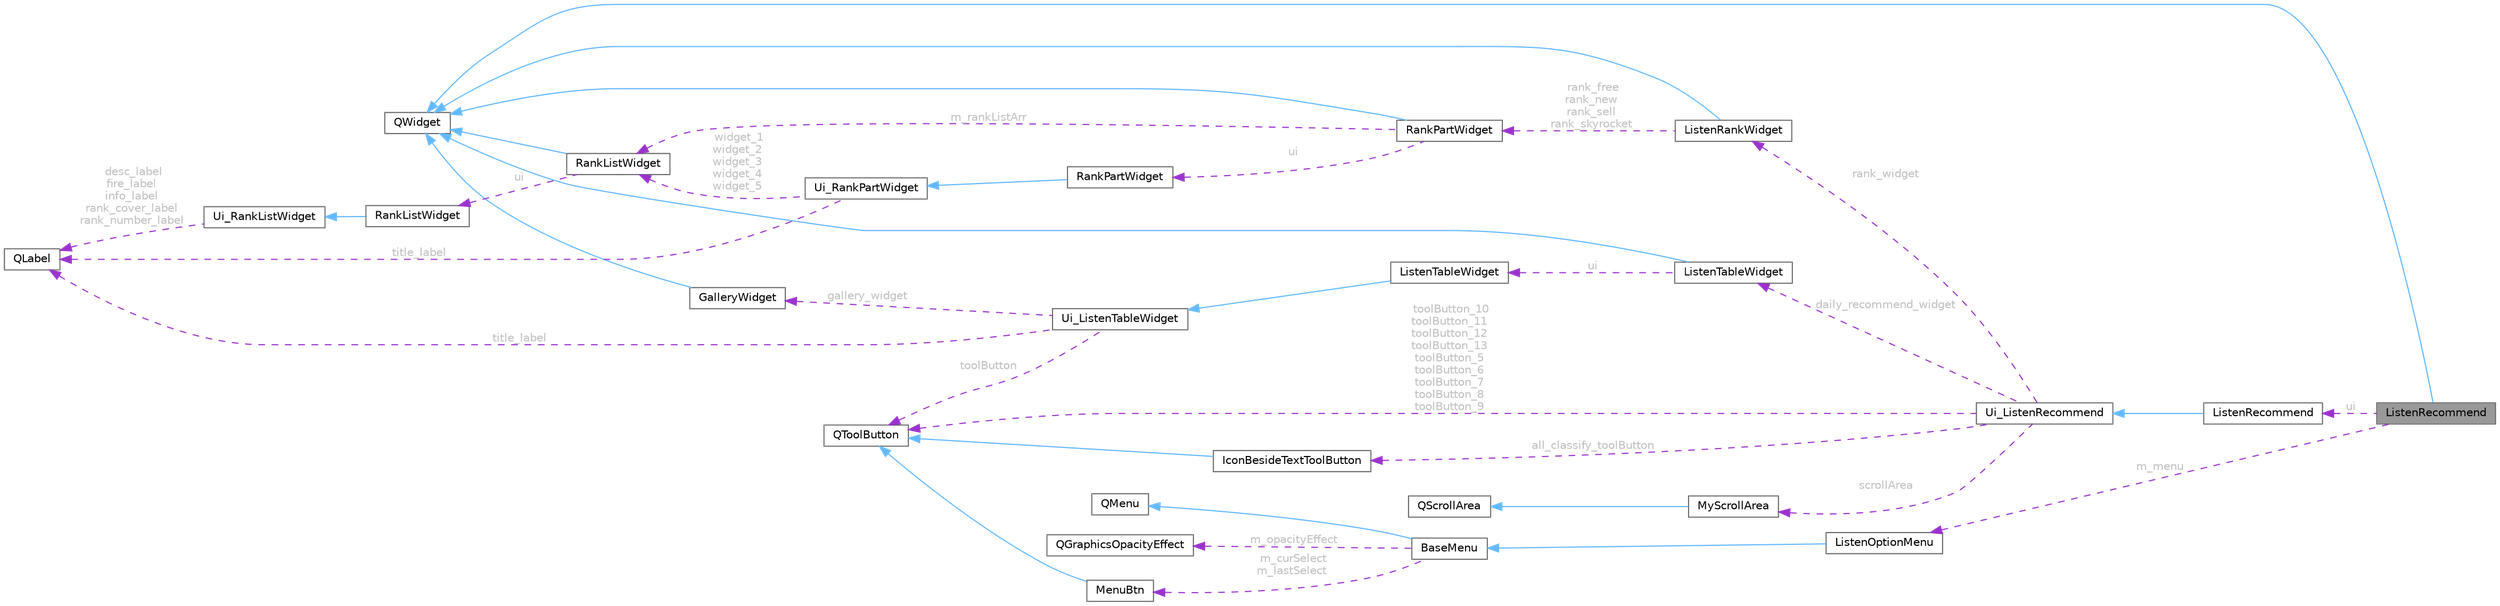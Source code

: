 digraph "ListenRecommend"
{
 // LATEX_PDF_SIZE
  bgcolor="transparent";
  edge [fontname=Helvetica,fontsize=10,labelfontname=Helvetica,labelfontsize=10];
  node [fontname=Helvetica,fontsize=10,shape=box,height=0.2,width=0.4];
  rankdir="LR";
  Node1 [id="Node000001",label="ListenRecommend",height=0.2,width=0.4,color="gray40", fillcolor="grey60", style="filled", fontcolor="black",tooltip="推荐界面类，包含分类菜单和多个表格控件"];
  Node2 -> Node1 [id="edge1_Node000001_Node000002",dir="back",color="steelblue1",style="solid",tooltip=" "];
  Node2 [id="Node000002",label="QWidget",height=0.2,width=0.4,color="gray40", fillcolor="white", style="filled",tooltip=" "];
  Node3 -> Node1 [id="edge2_Node000001_Node000003",dir="back",color="darkorchid3",style="dashed",tooltip=" ",label=" ui",fontcolor="grey" ];
  Node3 [id="Node000003",label="ListenRecommend",height=0.2,width=0.4,color="gray40", fillcolor="white", style="filled",URL="$class_ui_1_1_listen_recommend.html",tooltip=" "];
  Node4 -> Node3 [id="edge3_Node000003_Node000004",dir="back",color="steelblue1",style="solid",tooltip=" "];
  Node4 [id="Node000004",label="Ui_ListenRecommend",height=0.2,width=0.4,color="gray40", fillcolor="white", style="filled",URL="$class_ui___listen_recommend.html",tooltip=" "];
  Node5 -> Node4 [id="edge4_Node000004_Node000005",dir="back",color="darkorchid3",style="dashed",tooltip=" ",label=" scrollArea",fontcolor="grey" ];
  Node5 [id="Node000005",label="MyScrollArea",height=0.2,width=0.4,color="gray40", fillcolor="white", style="filled",URL="$class_my_scroll_area.html",tooltip="自定义滚动区域类，继承自 QScrollArea，支持平滑滚动和返回顶部功能"];
  Node6 -> Node5 [id="edge5_Node000005_Node000006",dir="back",color="steelblue1",style="solid",tooltip=" "];
  Node6 [id="Node000006",label="QScrollArea",height=0.2,width=0.4,color="gray40", fillcolor="white", style="filled",tooltip=" "];
  Node7 -> Node4 [id="edge6_Node000004_Node000007",dir="back",color="darkorchid3",style="dashed",tooltip=" ",label=" toolButton_10\ntoolButton_11\ntoolButton_12\ntoolButton_13\ntoolButton_5\ntoolButton_6\ntoolButton_7\ntoolButton_8\ntoolButton_9",fontcolor="grey" ];
  Node7 [id="Node000007",label="QToolButton",height=0.2,width=0.4,color="gray40", fillcolor="white", style="filled",URL="$class_q_tool_button.html",tooltip="工具按钮类"];
  Node8 -> Node4 [id="edge7_Node000004_Node000008",dir="back",color="darkorchid3",style="dashed",tooltip=" ",label=" all_classify_toolButton",fontcolor="grey" ];
  Node8 [id="Node000008",label="IconBesideTextToolButton",height=0.2,width=0.4,color="gray40", fillcolor="white", style="filled",URL="$class_icon_beside_text_tool_button.html",tooltip="自定义工具按钮类，图标与文本并排"];
  Node7 -> Node8 [id="edge8_Node000008_Node000007",dir="back",color="steelblue1",style="solid",tooltip=" "];
  Node9 -> Node4 [id="edge9_Node000004_Node000009",dir="back",color="darkorchid3",style="dashed",tooltip=" ",label=" daily_recommend_widget",fontcolor="grey" ];
  Node9 [id="Node000009",label="ListenTableWidget",height=0.2,width=0.4,color="gray40", fillcolor="white", style="filled",URL="$class_listen_table_widget.html",tooltip="表格控件类，包含标题和画廊，支持刷新功能"];
  Node2 -> Node9 [id="edge10_Node000009_Node000002",dir="back",color="steelblue1",style="solid",tooltip=" "];
  Node10 -> Node9 [id="edge11_Node000009_Node000010",dir="back",color="darkorchid3",style="dashed",tooltip=" ",label=" ui",fontcolor="grey" ];
  Node10 [id="Node000010",label="ListenTableWidget",height=0.2,width=0.4,color="gray40", fillcolor="white", style="filled",URL="$class_ui_1_1_listen_table_widget.html",tooltip=" "];
  Node11 -> Node10 [id="edge12_Node000010_Node000011",dir="back",color="steelblue1",style="solid",tooltip=" "];
  Node11 [id="Node000011",label="Ui_ListenTableWidget",height=0.2,width=0.4,color="gray40", fillcolor="white", style="filled",URL="$class_ui___listen_table_widget.html",tooltip=" "];
  Node12 -> Node11 [id="edge13_Node000011_Node000012",dir="back",color="darkorchid3",style="dashed",tooltip=" ",label=" title_label",fontcolor="grey" ];
  Node12 [id="Node000012",label="QLabel",height=0.2,width=0.4,color="gray40", fillcolor="white", style="filled",URL="$class_q_label.html",tooltip="标签控件类"];
  Node7 -> Node11 [id="edge14_Node000011_Node000007",dir="back",color="darkorchid3",style="dashed",tooltip=" ",label=" toolButton",fontcolor="grey" ];
  Node13 -> Node11 [id="edge15_Node000011_Node000013",dir="back",color="darkorchid3",style="dashed",tooltip=" ",label=" gallery_widget",fontcolor="grey" ];
  Node13 [id="Node000013",label="GalleryWidget",height=0.2,width=0.4,color="gray40", fillcolor="white", style="filled",URL="$class_gallery_widget.html",tooltip="照片画廊控件类，管理照片卡片并支持动态布局和动画"];
  Node2 -> Node13 [id="edge16_Node000013_Node000002",dir="back",color="steelblue1",style="solid",tooltip=" "];
  Node14 -> Node4 [id="edge17_Node000004_Node000014",dir="back",color="darkorchid3",style="dashed",tooltip=" ",label=" rank_widget",fontcolor="grey" ];
  Node14 [id="Node000014",label="ListenRankWidget",height=0.2,width=0.4,color="gray40", fillcolor="white", style="filled",URL="$class_listen_rank_widget.html",tooltip="排行榜界面类，显示免费榜、飙升榜、热销榜和新品榜"];
  Node2 -> Node14 [id="edge18_Node000014_Node000002",dir="back",color="steelblue1",style="solid",tooltip=" "];
  Node15 -> Node14 [id="edge19_Node000014_Node000015",dir="back",color="darkorchid3",style="dashed",tooltip=" ",label=" rank_free\nrank_new\nrank_sell\nrank_skyrocket",fontcolor="grey" ];
  Node15 [id="Node000015",label="RankPartWidget",height=0.2,width=0.4,color="gray40", fillcolor="white", style="filled",URL="$class_rank_part_widget.html",tooltip="排行榜分区控件类，管理排行榜单项"];
  Node2 -> Node15 [id="edge20_Node000015_Node000002",dir="back",color="steelblue1",style="solid",tooltip=" "];
  Node16 -> Node15 [id="edge21_Node000015_Node000016",dir="back",color="darkorchid3",style="dashed",tooltip=" ",label=" ui",fontcolor="grey" ];
  Node16 [id="Node000016",label="RankPartWidget",height=0.2,width=0.4,color="gray40", fillcolor="white", style="filled",URL="$class_ui_1_1_rank_part_widget.html",tooltip=" "];
  Node17 -> Node16 [id="edge22_Node000016_Node000017",dir="back",color="steelblue1",style="solid",tooltip=" "];
  Node17 [id="Node000017",label="Ui_RankPartWidget",height=0.2,width=0.4,color="gray40", fillcolor="white", style="filled",URL="$class_ui___rank_part_widget.html",tooltip=" "];
  Node12 -> Node17 [id="edge23_Node000017_Node000012",dir="back",color="darkorchid3",style="dashed",tooltip=" ",label=" title_label",fontcolor="grey" ];
  Node18 -> Node17 [id="edge24_Node000017_Node000018",dir="back",color="darkorchid3",style="dashed",tooltip=" ",label=" widget_1\nwidget_2\nwidget_3\nwidget_4\nwidget_5",fontcolor="grey" ];
  Node18 [id="Node000018",label="RankListWidget",height=0.2,width=0.4,color="gray40", fillcolor="white", style="filled",URL="$class_rank_list_widget.html",tooltip="排行榜单项控件类，显示描述、封面和排名信息"];
  Node2 -> Node18 [id="edge25_Node000018_Node000002",dir="back",color="steelblue1",style="solid",tooltip=" "];
  Node19 -> Node18 [id="edge26_Node000018_Node000019",dir="back",color="darkorchid3",style="dashed",tooltip=" ",label=" ui",fontcolor="grey" ];
  Node19 [id="Node000019",label="RankListWidget",height=0.2,width=0.4,color="gray40", fillcolor="white", style="filled",URL="$class_ui_1_1_rank_list_widget.html",tooltip=" "];
  Node20 -> Node19 [id="edge27_Node000019_Node000020",dir="back",color="steelblue1",style="solid",tooltip=" "];
  Node20 [id="Node000020",label="Ui_RankListWidget",height=0.2,width=0.4,color="gray40", fillcolor="white", style="filled",URL="$class_ui___rank_list_widget.html",tooltip=" "];
  Node12 -> Node20 [id="edge28_Node000020_Node000012",dir="back",color="darkorchid3",style="dashed",tooltip=" ",label=" desc_label\nfire_label\ninfo_label\nrank_cover_label\nrank_number_label",fontcolor="grey" ];
  Node18 -> Node15 [id="edge29_Node000015_Node000018",dir="back",color="darkorchid3",style="dashed",tooltip=" ",label=" m_rankListArr",fontcolor="grey" ];
  Node21 -> Node1 [id="edge30_Node000001_Node000021",dir="back",color="darkorchid3",style="dashed",tooltip=" ",label=" m_menu",fontcolor="grey" ];
  Node21 [id="Node000021",label="ListenOptionMenu",height=0.2,width=0.4,color="gray40", fillcolor="white", style="filled",URL="$class_listen_option_menu.html",tooltip="听单选项菜单类，继承自 BaseMenu，提供分类音频内容选择"];
  Node22 -> Node21 [id="edge31_Node000021_Node000022",dir="back",color="steelblue1",style="solid",tooltip=" "];
  Node22 [id="Node000022",label="BaseMenu",height=0.2,width=0.4,color="gray40", fillcolor="white", style="filled",URL="$class_base_menu.html",tooltip="菜单基类，继承自 QMenu，提供阴影、动画和悬停状态管理功能"];
  Node23 -> Node22 [id="edge32_Node000022_Node000023",dir="back",color="steelblue1",style="solid",tooltip=" "];
  Node23 [id="Node000023",label="QMenu",height=0.2,width=0.4,color="gray40", fillcolor="white", style="filled",tooltip=" "];
  Node24 -> Node22 [id="edge33_Node000022_Node000024",dir="back",color="darkorchid3",style="dashed",tooltip=" ",label=" m_curSelect\nm_lastSelect",fontcolor="grey" ];
  Node24 [id="Node000024",label="MenuBtn",height=0.2,width=0.4,color="gray40", fillcolor="white", style="filled",URL="$class_menu_btn.html",tooltip="自定义菜单按钮类，继承自 QToolButton，支持图标切换和事件过滤"];
  Node7 -> Node24 [id="edge34_Node000024_Node000007",dir="back",color="steelblue1",style="solid",tooltip=" "];
  Node25 -> Node22 [id="edge35_Node000022_Node000025",dir="back",color="darkorchid3",style="dashed",tooltip=" ",label=" m_opacityEffect",fontcolor="grey" ];
  Node25 [id="Node000025",label="QGraphicsOpacityEffect",height=0.2,width=0.4,color="gray40", fillcolor="white", style="filled",URL="$class_q_graphics_opacity_effect.html",tooltip="图形透明效果类"];
}
